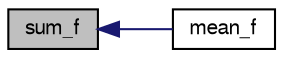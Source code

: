 digraph "sum_f"
{
  edge [fontname="FreeSans",fontsize="10",labelfontname="FreeSans",labelfontsize="10"];
  node [fontname="FreeSans",fontsize="10",shape=record];
  rankdir="LR";
  Node1 [label="sum_f",height=0.2,width=0.4,color="black", fillcolor="grey75", style="filled", fontcolor="black"];
  Node1 -> Node2 [dir="back",color="midnightblue",fontsize="10",style="solid",fontname="FreeSans"];
  Node2 [label="mean_f",height=0.2,width=0.4,color="black", fillcolor="white", style="filled",URL="$pprz__stat_8h.html#a7c4d41545675c0f746d1100d435ffe8f",tooltip="Compute the mean value of an array (float) "];
}
